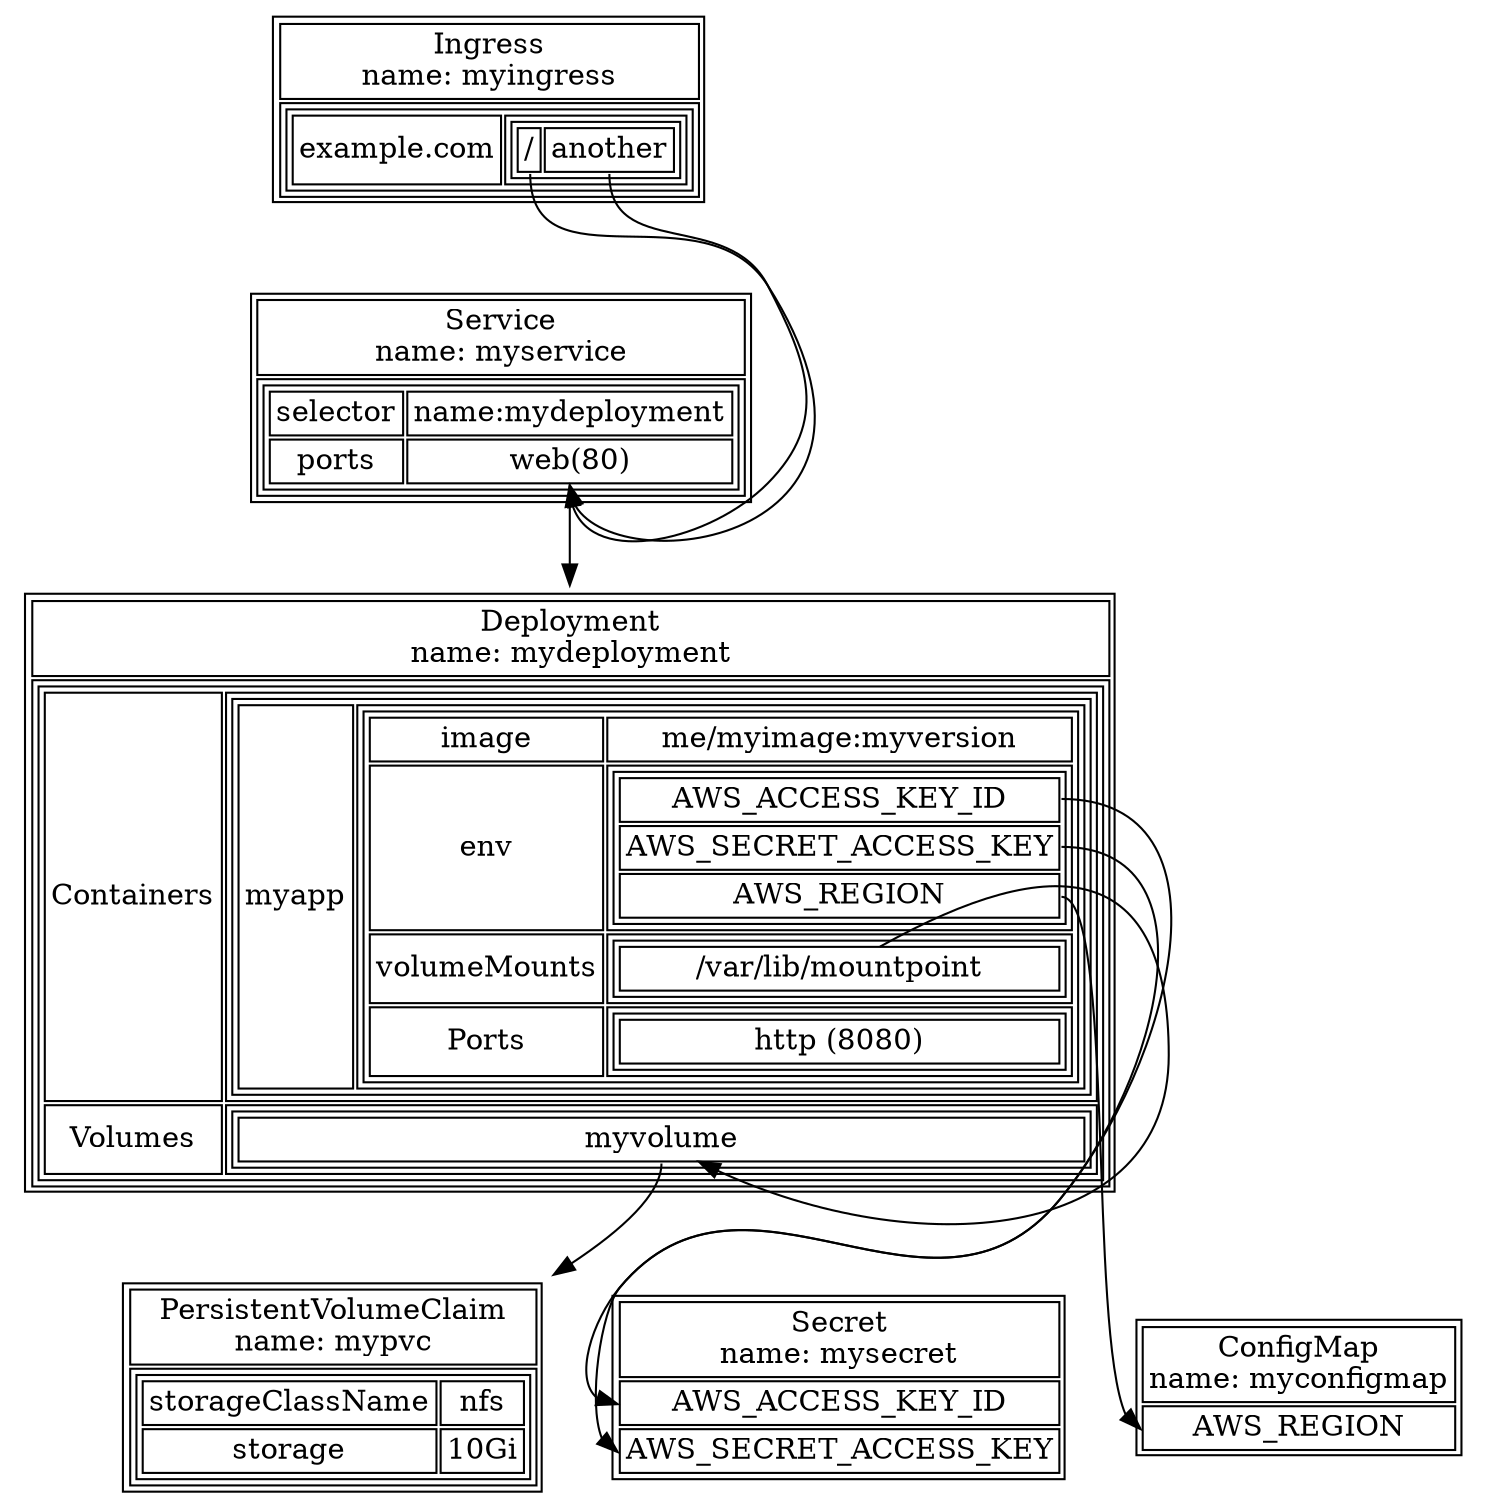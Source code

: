 digraph {
    node [shape=plaintext]

    mydeployment [label=<
        <table>
            <tr>
                <td>Deployment<br/>name: mydeployment</td>
            </tr>
            <tr>
                <td>
                    <table>
                        <tr>
                            <td>Containers</td>
                            <td>
                                <table>
                                    <tr>
                                        <td>myapp</td>
                                        <td>
                                            <table>
                                                <tr>
                                                    <td>image</td>
                                                    <td>me/myimage:myversion</td>
                                                </tr>
                                                <tr>
                                                    <td>env</td>
                                                    <td>
                                                        <table>
                                                            <tr><td PORT="AWS_ACCESS_KEY_ID">AWS_ACCESS_KEY_ID</td></tr>
                                                            <tr><td PORT="AWS_SECRET_ACCESS_KEY">AWS_SECRET_ACCESS_KEY</td></tr>
                                                            <tr><td PORT="AWS_REGION">AWS_REGION</td></tr>
                                                        </table>
                                                    </td>
                                                </tr>
                                                <tr>
                                                    <td>volumeMounts</td>
                                                    <td>
                                                        <table>
                                                            <tr><td port="myvolumem">/var/lib/mountpoint</td></tr>
                                                        </table>
                                                    </td>
                                                </tr>
                                                <tr>
                                                    <td>Ports</td>
                                                    <td>
                                                        <table>
                                                            <tr><td>http (8080)</td></tr>
                                                        </table>
                                                    </td>
                                                </tr>
                                            </table>
                                        </td>
                                    </tr>
                                </table>
                            </td>
                        </tr>
                        <tr>
                            <td>Volumes</td>
                            <td>
                                <table>
                                    <tr>
                                        <td PORT="myvolume">myvolume</td>
                                    </tr>
                                </table>
                            </td>
                        </tr>
                    </table>
                </td>
            </tr>

        </table>
    >];

    mysecret [label=<
        <table>
            <tr>
                <td>Secret<br/>name: mysecret</td>
            </tr>
            <tr><td port="AWS_ACCESS_KEY_ID">AWS_ACCESS_KEY_ID</td></tr>
            <tr><td port="AWS_SECRET_ACCESS_KEY">AWS_SECRET_ACCESS_KEY</td></tr>
        </table>
    >]

    myconfigmap [label=<
        <table>
            <tr>
                <td>ConfigMap<br/>name: myconfigmap</td>
            </tr>
            <tr><td port="AWS_REGION">AWS_REGION</td></tr>
        </table>
    >]

    mypvc [label=<
        <table>
            <tr>
                <td>PersistentVolumeClaim<br/>name: mypvc</td>
            </tr>
            <tr>
                <td>
                    <table>
                        <tr>
                            <td>storageClassName</td>
                            <td>nfs</td>
                        </tr>
                        <tr>
                            <td>storage</td>
                            <td>10Gi</td>
                        </tr>
                    </table>
                </td>
            </tr>
        </table>
    >]

    myservice [label=<
        <table>
            <tr>
                <td>Service<br/>name: myservice</td>
            </tr>
            <tr>
                <td>
                    <table>
                        <tr>
                            <td>selector</td>
                            <td>name:mydeployment</td>
                        </tr>
                        <tr>
                            <td>ports</td>
                            <td port="web">web(80)</td>
                        </tr>
                    </table>
                </td>
            </tr>
        </table>
    >]

    myingress [label=<
        <table>
            <tr>
                <td>Ingress<br/>name: myingress</td>
            </tr>
            <tr>
                <td>
                    <table>
                        <tr>
                            <td>example.com</td>
                            <td>
                                <table>
                                    <tr>
                                        <td port="root">/</td>
                                        <td port="another">another</td>
                                    </tr>
                                </table>
                            </td>
                        </tr>
                    </table>
                </td>
            </tr>
        </table>
    >]

    mydeployment:AWS_ACCESS_KEY_ID -> mysecret:AWS_ACCESS_KEY_ID
    mydeployment:AWS_SECRET_ACCESS_KEY -> mysecret:AWS_SECRET_ACCESS_KEY
    mydeployment:AWS_REGION -> myconfigmap:AWS_REGION
    mydeployment:myvolumem -> mydeployment:myvolume 
    mydeployment:myvolume -> mypvc
    myservice:web -> mydeployment:http
    myingress:root -> myservice:web
    myingress:another -> myservice:web
}
